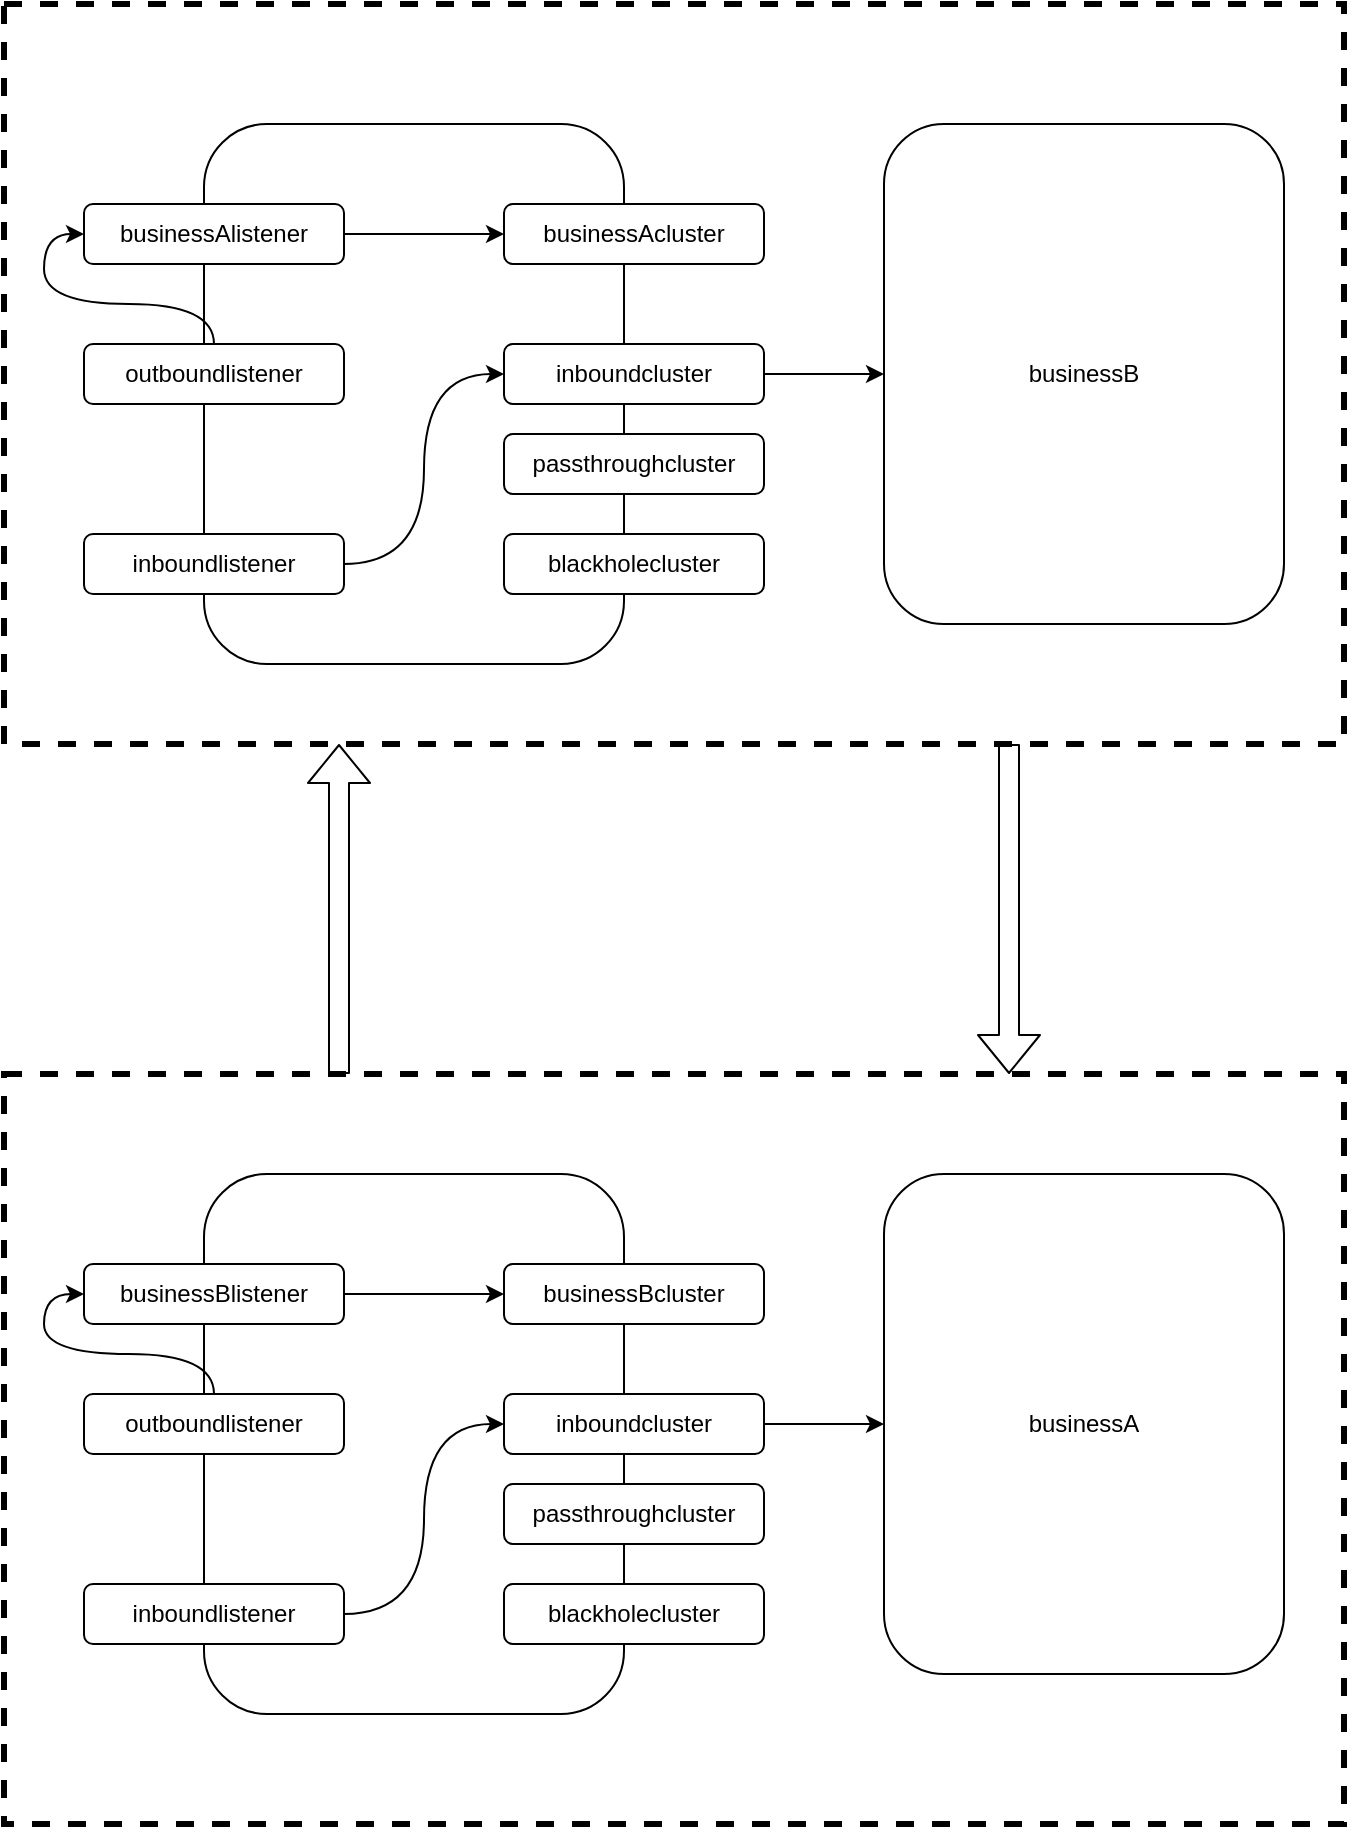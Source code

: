 <mxfile version="15.5.5" type="github">
  <diagram id="2kHhhC5C8ryi1PW7w4x3" name="第 1 页">
    <mxGraphModel dx="946" dy="613" grid="1" gridSize="10" guides="1" tooltips="1" connect="1" arrows="1" fold="1" page="1" pageScale="1" pageWidth="827" pageHeight="1169" math="0" shadow="0">
      <root>
        <mxCell id="0" />
        <mxCell id="1" parent="0" />
        <mxCell id="oY1Nen4sBYmkMd0QGpDK-23" value="" style="rounded=0;whiteSpace=wrap;html=1;fillColor=none;dashed=1;strokeWidth=3;" vertex="1" parent="1">
          <mxGeometry x="60" y="50" width="670" height="370" as="geometry" />
        </mxCell>
        <mxCell id="oY1Nen4sBYmkMd0QGpDK-22" value="" style="rounded=0;whiteSpace=wrap;html=1;fillColor=none;dashed=1;strokeWidth=3;" vertex="1" parent="1">
          <mxGeometry x="60" y="585" width="670" height="375" as="geometry" />
        </mxCell>
        <mxCell id="oY1Nen4sBYmkMd0QGpDK-1" value="" style="rounded=1;whiteSpace=wrap;html=1;" vertex="1" parent="1">
          <mxGeometry x="160" y="635" width="210" height="270" as="geometry" />
        </mxCell>
        <mxCell id="oY1Nen4sBYmkMd0QGpDK-2" value="blackholecluster" style="rounded=1;whiteSpace=wrap;html=1;" vertex="1" parent="1">
          <mxGeometry x="310" y="840" width="130" height="30" as="geometry" />
        </mxCell>
        <mxCell id="oY1Nen4sBYmkMd0QGpDK-3" value="passthroughcluster" style="rounded=1;whiteSpace=wrap;html=1;" vertex="1" parent="1">
          <mxGeometry x="310" y="790" width="130" height="30" as="geometry" />
        </mxCell>
        <mxCell id="oY1Nen4sBYmkMd0QGpDK-8" style="edgeStyle=orthogonalEdgeStyle;orthogonalLoop=1;jettySize=auto;html=1;entryX=0;entryY=0.5;entryDx=0;entryDy=0;curved=1;" edge="1" parent="1" source="oY1Nen4sBYmkMd0QGpDK-5" target="oY1Nen4sBYmkMd0QGpDK-7">
          <mxGeometry relative="1" as="geometry" />
        </mxCell>
        <mxCell id="oY1Nen4sBYmkMd0QGpDK-5" value="inboundlistener" style="rounded=1;whiteSpace=wrap;html=1;" vertex="1" parent="1">
          <mxGeometry x="100" y="840" width="130" height="30" as="geometry" />
        </mxCell>
        <mxCell id="oY1Nen4sBYmkMd0QGpDK-31" style="edgeStyle=orthogonalEdgeStyle;curved=1;orthogonalLoop=1;jettySize=auto;html=1;entryX=0;entryY=0.5;entryDx=0;entryDy=0;" edge="1" parent="1" source="oY1Nen4sBYmkMd0QGpDK-6" target="oY1Nen4sBYmkMd0QGpDK-30">
          <mxGeometry relative="1" as="geometry" />
        </mxCell>
        <mxCell id="oY1Nen4sBYmkMd0QGpDK-6" value="outboundlistener" style="rounded=1;whiteSpace=wrap;html=1;" vertex="1" parent="1">
          <mxGeometry x="100" y="745" width="130" height="30" as="geometry" />
        </mxCell>
        <mxCell id="oY1Nen4sBYmkMd0QGpDK-10" style="edgeStyle=orthogonalEdgeStyle;curved=1;orthogonalLoop=1;jettySize=auto;html=1;entryX=0;entryY=0.5;entryDx=0;entryDy=0;" edge="1" parent="1" source="oY1Nen4sBYmkMd0QGpDK-7" target="oY1Nen4sBYmkMd0QGpDK-9">
          <mxGeometry relative="1" as="geometry" />
        </mxCell>
        <mxCell id="oY1Nen4sBYmkMd0QGpDK-7" value="inboundcluster" style="rounded=1;whiteSpace=wrap;html=1;" vertex="1" parent="1">
          <mxGeometry x="310" y="745" width="130" height="30" as="geometry" />
        </mxCell>
        <mxCell id="oY1Nen4sBYmkMd0QGpDK-9" value="businessA" style="rounded=1;whiteSpace=wrap;html=1;" vertex="1" parent="1">
          <mxGeometry x="500" y="635" width="200" height="250" as="geometry" />
        </mxCell>
        <mxCell id="oY1Nen4sBYmkMd0QGpDK-11" value="" style="rounded=1;whiteSpace=wrap;html=1;" vertex="1" parent="1">
          <mxGeometry x="160" y="110" width="210" height="270" as="geometry" />
        </mxCell>
        <mxCell id="oY1Nen4sBYmkMd0QGpDK-12" value="blackholecluster" style="rounded=1;whiteSpace=wrap;html=1;" vertex="1" parent="1">
          <mxGeometry x="310" y="315" width="130" height="30" as="geometry" />
        </mxCell>
        <mxCell id="oY1Nen4sBYmkMd0QGpDK-13" value="passthroughcluster" style="rounded=1;whiteSpace=wrap;html=1;" vertex="1" parent="1">
          <mxGeometry x="310" y="265" width="130" height="30" as="geometry" />
        </mxCell>
        <mxCell id="oY1Nen4sBYmkMd0QGpDK-14" style="edgeStyle=orthogonalEdgeStyle;orthogonalLoop=1;jettySize=auto;html=1;entryX=0;entryY=0.5;entryDx=0;entryDy=0;curved=1;" edge="1" parent="1" source="oY1Nen4sBYmkMd0QGpDK-15" target="oY1Nen4sBYmkMd0QGpDK-18">
          <mxGeometry relative="1" as="geometry" />
        </mxCell>
        <mxCell id="oY1Nen4sBYmkMd0QGpDK-15" value="inboundlistener" style="rounded=1;whiteSpace=wrap;html=1;" vertex="1" parent="1">
          <mxGeometry x="100" y="315" width="130" height="30" as="geometry" />
        </mxCell>
        <mxCell id="oY1Nen4sBYmkMd0QGpDK-29" style="edgeStyle=orthogonalEdgeStyle;curved=1;orthogonalLoop=1;jettySize=auto;html=1;entryX=0;entryY=0.5;entryDx=0;entryDy=0;" edge="1" parent="1" source="oY1Nen4sBYmkMd0QGpDK-16" target="oY1Nen4sBYmkMd0QGpDK-27">
          <mxGeometry relative="1" as="geometry" />
        </mxCell>
        <mxCell id="oY1Nen4sBYmkMd0QGpDK-16" value="outboundlistener" style="rounded=1;whiteSpace=wrap;html=1;" vertex="1" parent="1">
          <mxGeometry x="100" y="220" width="130" height="30" as="geometry" />
        </mxCell>
        <mxCell id="oY1Nen4sBYmkMd0QGpDK-17" style="edgeStyle=orthogonalEdgeStyle;curved=1;orthogonalLoop=1;jettySize=auto;html=1;entryX=0;entryY=0.5;entryDx=0;entryDy=0;" edge="1" parent="1" source="oY1Nen4sBYmkMd0QGpDK-18" target="oY1Nen4sBYmkMd0QGpDK-19">
          <mxGeometry relative="1" as="geometry" />
        </mxCell>
        <mxCell id="oY1Nen4sBYmkMd0QGpDK-18" value="inboundcluster" style="rounded=1;whiteSpace=wrap;html=1;" vertex="1" parent="1">
          <mxGeometry x="310" y="220" width="130" height="30" as="geometry" />
        </mxCell>
        <mxCell id="oY1Nen4sBYmkMd0QGpDK-19" value="businessB" style="rounded=1;whiteSpace=wrap;html=1;" vertex="1" parent="1">
          <mxGeometry x="500" y="110" width="200" height="250" as="geometry" />
        </mxCell>
        <mxCell id="oY1Nen4sBYmkMd0QGpDK-20" value="businessAcluster" style="rounded=1;whiteSpace=wrap;html=1;" vertex="1" parent="1">
          <mxGeometry x="310" y="150" width="130" height="30" as="geometry" />
        </mxCell>
        <mxCell id="oY1Nen4sBYmkMd0QGpDK-21" value="businessBcluster" style="rounded=1;whiteSpace=wrap;html=1;" vertex="1" parent="1">
          <mxGeometry x="310" y="680" width="130" height="30" as="geometry" />
        </mxCell>
        <mxCell id="oY1Nen4sBYmkMd0QGpDK-24" style="edgeStyle=orthogonalEdgeStyle;curved=1;orthogonalLoop=1;jettySize=auto;html=1;exitX=0.25;exitY=0;exitDx=0;exitDy=0;entryX=0.25;entryY=1;entryDx=0;entryDy=0;shape=flexArrow;" edge="1" parent="1" source="oY1Nen4sBYmkMd0QGpDK-22" target="oY1Nen4sBYmkMd0QGpDK-23">
          <mxGeometry relative="1" as="geometry" />
        </mxCell>
        <mxCell id="oY1Nen4sBYmkMd0QGpDK-25" style="edgeStyle=orthogonalEdgeStyle;shape=flexArrow;curved=1;orthogonalLoop=1;jettySize=auto;html=1;exitX=0.75;exitY=1;exitDx=0;exitDy=0;entryX=0.75;entryY=0;entryDx=0;entryDy=0;" edge="1" parent="1" source="oY1Nen4sBYmkMd0QGpDK-23" target="oY1Nen4sBYmkMd0QGpDK-22">
          <mxGeometry relative="1" as="geometry" />
        </mxCell>
        <mxCell id="oY1Nen4sBYmkMd0QGpDK-28" style="edgeStyle=orthogonalEdgeStyle;curved=1;orthogonalLoop=1;jettySize=auto;html=1;entryX=0;entryY=0.5;entryDx=0;entryDy=0;" edge="1" parent="1" source="oY1Nen4sBYmkMd0QGpDK-27" target="oY1Nen4sBYmkMd0QGpDK-20">
          <mxGeometry relative="1" as="geometry" />
        </mxCell>
        <mxCell id="oY1Nen4sBYmkMd0QGpDK-27" value="businessAlistener" style="rounded=1;whiteSpace=wrap;html=1;" vertex="1" parent="1">
          <mxGeometry x="100" y="150" width="130" height="30" as="geometry" />
        </mxCell>
        <mxCell id="oY1Nen4sBYmkMd0QGpDK-32" style="edgeStyle=orthogonalEdgeStyle;curved=1;orthogonalLoop=1;jettySize=auto;html=1;entryX=0;entryY=0.5;entryDx=0;entryDy=0;" edge="1" parent="1" source="oY1Nen4sBYmkMd0QGpDK-30" target="oY1Nen4sBYmkMd0QGpDK-21">
          <mxGeometry relative="1" as="geometry" />
        </mxCell>
        <mxCell id="oY1Nen4sBYmkMd0QGpDK-30" value="businessBlistener" style="rounded=1;whiteSpace=wrap;html=1;" vertex="1" parent="1">
          <mxGeometry x="100" y="680" width="130" height="30" as="geometry" />
        </mxCell>
      </root>
    </mxGraphModel>
  </diagram>
</mxfile>
